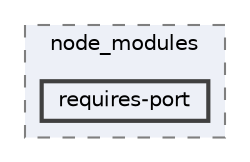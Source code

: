 digraph "pkiclassroomrescheduler/src/main/frontend/node_modules/requires-port"
{
 // LATEX_PDF_SIZE
  bgcolor="transparent";
  edge [fontname=Helvetica,fontsize=10,labelfontname=Helvetica,labelfontsize=10];
  node [fontname=Helvetica,fontsize=10,shape=box,height=0.2,width=0.4];
  compound=true
  subgraph clusterdir_72953eda66ccb3a2722c28e1c3e6c23b {
    graph [ bgcolor="#edf0f7", pencolor="grey50", label="node_modules", fontname=Helvetica,fontsize=10 style="filled,dashed", URL="dir_72953eda66ccb3a2722c28e1c3e6c23b.html",tooltip=""]
  dir_3c98dbabb28221dded12762514c57e6d [label="requires-port", fillcolor="#edf0f7", color="grey25", style="filled,bold", URL="dir_3c98dbabb28221dded12762514c57e6d.html",tooltip=""];
  }
}
